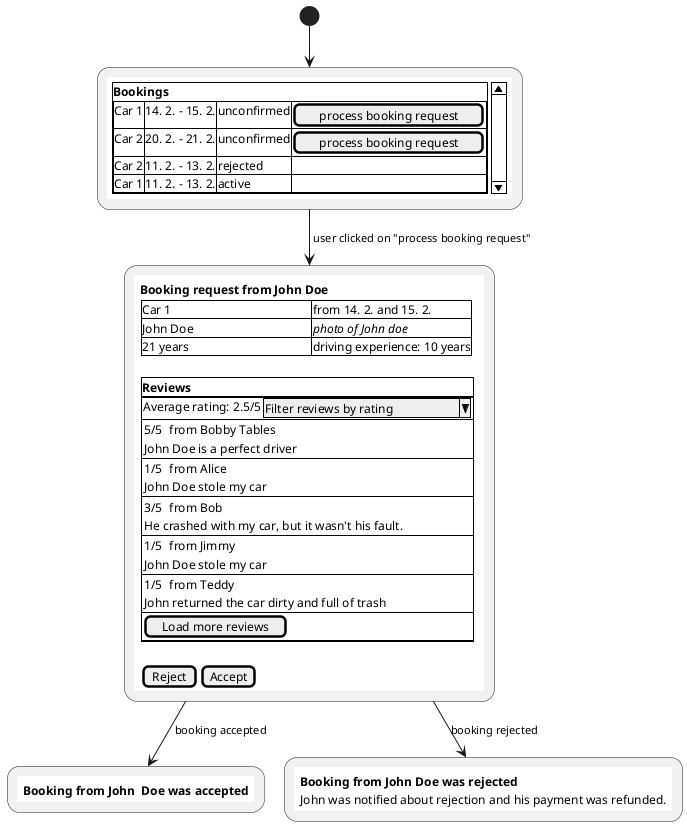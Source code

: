 @startuml

(*) --> "
{{
    salt
    {SI
        **Bookings**
        {#
            Car 1 | 14. 2. - 15. 2. | unconfirmed | [process booking request]
            Car 2 | 20. 2. - 21. 2. | unconfirmed | [process booking request]
            Car 2 | 11. 2. - 13. 2. | rejected |  .
            Car 1 | 11. 2. - 13. 2. | active | .
        }
    }
}}
" as bookings

-->[ user clicked on "process booking request" ] "
{{
    salt
    {
        **Booking request from John Doe **
        {
                {#
                    Car 1 | from 14. 2. and 15. 2.
                    John Doe | //photo of John doe//
                    21 years //                                      // | driving experience: 10 years
                } | *
                { //   // }
                {#
                    **Reviews**
                    {-
                        Average rating: 2.5/5 | ^Filter reviews by rating^
                        {
                            5/5 |  . | from Bobby Tables
                            John Doe is a perfect driver | * | *
                        } | *
                        {
                            1/5 |  . | from Alice
                            John Doe stole my car | * | *
                        } | *
                        {
                            3/5 | . | from Bob
                            He crashed with my car, but it wasn't his fault. | * | *
                        } | *
                        {
                            1/5 | . | from Jimmy
                            John Doe stole my car | * | *
                        } | *
                        {
                            1/5 | . | from Teddy
                            John returned the car dirty and full of trash | * | *
                        } | *
                        [Load more reviews] | *
                    }
                } | *

                { //   // }

                [Reject] | [Accept]
        }
    }
}}
" as bookingConfirmation

bookingConfirmation -->[booking accepted] "
{{
    salt
    {
        **Booking from John  Doe was accepted**
    }
}}
"


bookingConfirmation -->[booking rejected] "
{{
    salt
    {
        **Booking from John Doe was rejected**
        John was notified about rejection and his payment was refunded.
    }
}}
"

@enduml
